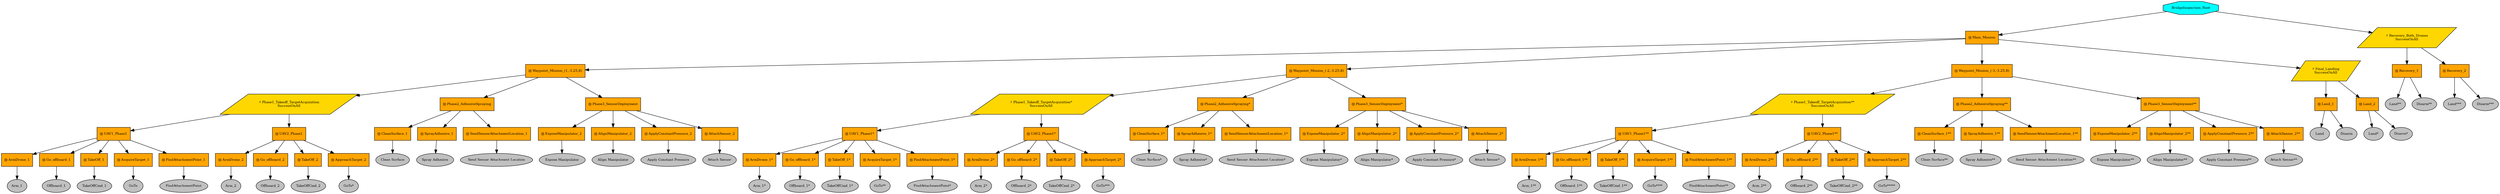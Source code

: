 digraph pastafarianism {
ordering=out;
graph [fontname="times-roman"];
node [fontname="times-roman"];
edge [fontname="times-roman"];
BridgeInspection_Root [fillcolor=cyan, fontcolor=black, fontsize=9, label=BridgeInspection_Root, shape=octagon, style=filled];
Main_Mission [fillcolor=orange, fontcolor=black, fontsize=9, label="Ⓜ Main_Mission", shape=box, style=filled];
BridgeInspection_Root -> Main_Mission;
"Waypoint_Mission_(1,-3.25,8)" [fillcolor=orange, fontcolor=black, fontsize=9, label="Ⓜ Waypoint_Mission_(1,-3.25,8)", shape=box, style=filled];
Main_Mission -> "Waypoint_Mission_(1,-3.25,8)";
Phase1_Takeoff_TargetAcquisition [fillcolor=gold, fontcolor=black, fontsize=9, label="⚡ Phase1_Takeoff_TargetAcquisition\nSuccessOnAll", shape=parallelogram, style=filled];
"Waypoint_Mission_(1,-3.25,8)" -> Phase1_Takeoff_TargetAcquisition;
UAV1_Phase1 [fillcolor=orange, fontcolor=black, fontsize=9, label="Ⓜ UAV1_Phase1", shape=box, style=filled];
Phase1_Takeoff_TargetAcquisition -> UAV1_Phase1;
ArmDrone_1 [fillcolor=orange, fontcolor=black, fontsize=9, label="Ⓜ ArmDrone_1", shape=box, style=filled];
UAV1_Phase1 -> ArmDrone_1;
Arm_1 [fillcolor=gray, fontcolor=black, fontsize=9, label=Arm_1, shape=ellipse, style=filled];
ArmDrone_1 -> Arm_1;
Go_offboard_1 [fillcolor=orange, fontcolor=black, fontsize=9, label="Ⓜ Go_offboard_1", shape=box, style=filled];
UAV1_Phase1 -> Go_offboard_1;
Offboard_1 [fillcolor=gray, fontcolor=black, fontsize=9, label=Offboard_1, shape=ellipse, style=filled];
Go_offboard_1 -> Offboard_1;
TakeOff_1 [fillcolor=orange, fontcolor=black, fontsize=9, label="Ⓜ TakeOff_1", shape=box, style=filled];
UAV1_Phase1 -> TakeOff_1;
TakeOffCmd_1 [fillcolor=gray, fontcolor=black, fontsize=9, label=TakeOffCmd_1, shape=ellipse, style=filled];
TakeOff_1 -> TakeOffCmd_1;
AcquireTarget_1 [fillcolor=orange, fontcolor=black, fontsize=9, label="Ⓜ AcquireTarget_1", shape=box, style=filled];
UAV1_Phase1 -> AcquireTarget_1;
GoTo [fillcolor=gray, fontcolor=black, fontsize=9, label=GoTo, shape=ellipse, style=filled];
AcquireTarget_1 -> GoTo;
FindAttachmentPoint_1 [fillcolor=orange, fontcolor=black, fontsize=9, label="Ⓜ FindAttachmentPoint_1", shape=box, style=filled];
UAV1_Phase1 -> FindAttachmentPoint_1;
FindAttachmentPoint [fillcolor=gray, fontcolor=black, fontsize=9, label=FindAttachmentPoint, shape=ellipse, style=filled];
FindAttachmentPoint_1 -> FindAttachmentPoint;
UAV2_Phase1 [fillcolor=orange, fontcolor=black, fontsize=9, label="Ⓜ UAV2_Phase1", shape=box, style=filled];
Phase1_Takeoff_TargetAcquisition -> UAV2_Phase1;
ArmDrone_2 [fillcolor=orange, fontcolor=black, fontsize=9, label="Ⓜ ArmDrone_2", shape=box, style=filled];
UAV2_Phase1 -> ArmDrone_2;
Arm_2 [fillcolor=gray, fontcolor=black, fontsize=9, label=Arm_2, shape=ellipse, style=filled];
ArmDrone_2 -> Arm_2;
Go_offboard_2 [fillcolor=orange, fontcolor=black, fontsize=9, label="Ⓜ Go_offboard_2", shape=box, style=filled];
UAV2_Phase1 -> Go_offboard_2;
Offboard_2 [fillcolor=gray, fontcolor=black, fontsize=9, label=Offboard_2, shape=ellipse, style=filled];
Go_offboard_2 -> Offboard_2;
TakeOff_2 [fillcolor=orange, fontcolor=black, fontsize=9, label="Ⓜ TakeOff_2", shape=box, style=filled];
UAV2_Phase1 -> TakeOff_2;
TakeOffCmd_2 [fillcolor=gray, fontcolor=black, fontsize=9, label=TakeOffCmd_2, shape=ellipse, style=filled];
TakeOff_2 -> TakeOffCmd_2;
ApproachTarget_2 [fillcolor=orange, fontcolor=black, fontsize=9, label="Ⓜ ApproachTarget_2", shape=box, style=filled];
UAV2_Phase1 -> ApproachTarget_2;
"GoTo*" [fillcolor=gray, fontcolor=black, fontsize=9, label="GoTo*", shape=ellipse, style=filled];
ApproachTarget_2 -> "GoTo*";
Phase2_AdhesiveSpraying [fillcolor=orange, fontcolor=black, fontsize=9, label="Ⓜ Phase2_AdhesiveSpraying", shape=box, style=filled];
"Waypoint_Mission_(1,-3.25,8)" -> Phase2_AdhesiveSpraying;
CleanSurface_1 [fillcolor=orange, fontcolor=black, fontsize=9, label="Ⓜ CleanSurface_1", shape=box, style=filled];
Phase2_AdhesiveSpraying -> CleanSurface_1;
"Clean Surface" [fillcolor=gray, fontcolor=black, fontsize=9, label="Clean Surface", shape=ellipse, style=filled];
CleanSurface_1 -> "Clean Surface";
SprayAdhesive_1 [fillcolor=orange, fontcolor=black, fontsize=9, label="Ⓜ SprayAdhesive_1", shape=box, style=filled];
Phase2_AdhesiveSpraying -> SprayAdhesive_1;
"Spray Adhesive" [fillcolor=gray, fontcolor=black, fontsize=9, label="Spray Adhesive", shape=ellipse, style=filled];
SprayAdhesive_1 -> "Spray Adhesive";
SendSensorAttachmentLocation_1 [fillcolor=orange, fontcolor=black, fontsize=9, label="Ⓜ SendSensorAttachmentLocation_1", shape=box, style=filled];
Phase2_AdhesiveSpraying -> SendSensorAttachmentLocation_1;
"Send Sensor Attachment Location" [fillcolor=gray, fontcolor=black, fontsize=9, label="Send Sensor Attachment Location", shape=ellipse, style=filled];
SendSensorAttachmentLocation_1 -> "Send Sensor Attachment Location";
Phase3_SensorDeployment [fillcolor=orange, fontcolor=black, fontsize=9, label="Ⓜ Phase3_SensorDeployment", shape=box, style=filled];
"Waypoint_Mission_(1,-3.25,8)" -> Phase3_SensorDeployment;
ExposeManipulator_2 [fillcolor=orange, fontcolor=black, fontsize=9, label="Ⓜ ExposeManipulator_2", shape=box, style=filled];
Phase3_SensorDeployment -> ExposeManipulator_2;
"Expose Manipulator" [fillcolor=gray, fontcolor=black, fontsize=9, label="Expose Manipulator", shape=ellipse, style=filled];
ExposeManipulator_2 -> "Expose Manipulator";
AlignManipulator_2 [fillcolor=orange, fontcolor=black, fontsize=9, label="Ⓜ AlignManipulator_2", shape=box, style=filled];
Phase3_SensorDeployment -> AlignManipulator_2;
"Align Manipulator" [fillcolor=gray, fontcolor=black, fontsize=9, label="Align Manipulator", shape=ellipse, style=filled];
AlignManipulator_2 -> "Align Manipulator";
ApplyConstantPressure_2 [fillcolor=orange, fontcolor=black, fontsize=9, label="Ⓜ ApplyConstantPressure_2", shape=box, style=filled];
Phase3_SensorDeployment -> ApplyConstantPressure_2;
"Apply Constant Pressure" [fillcolor=gray, fontcolor=black, fontsize=9, label="Apply Constant Pressure", shape=ellipse, style=filled];
ApplyConstantPressure_2 -> "Apply Constant Pressure";
AttachSensor_2 [fillcolor=orange, fontcolor=black, fontsize=9, label="Ⓜ AttachSensor_2", shape=box, style=filled];
Phase3_SensorDeployment -> AttachSensor_2;
"Attach Sensor" [fillcolor=gray, fontcolor=black, fontsize=9, label="Attach Sensor", shape=ellipse, style=filled];
AttachSensor_2 -> "Attach Sensor";
"Waypoint_Mission_(-2,-3.25,8)" [fillcolor=orange, fontcolor=black, fontsize=9, label="Ⓜ Waypoint_Mission_(-2,-3.25,8)", shape=box, style=filled];
Main_Mission -> "Waypoint_Mission_(-2,-3.25,8)";
"Phase1_Takeoff_TargetAcquisition*" [fillcolor=gold, fontcolor=black, fontsize=9, label="⚡ Phase1_Takeoff_TargetAcquisition*\nSuccessOnAll", shape=parallelogram, style=filled];
"Waypoint_Mission_(-2,-3.25,8)" -> "Phase1_Takeoff_TargetAcquisition*";
"UAV1_Phase1*" [fillcolor=orange, fontcolor=black, fontsize=9, label="Ⓜ UAV1_Phase1*", shape=box, style=filled];
"Phase1_Takeoff_TargetAcquisition*" -> "UAV1_Phase1*";
"ArmDrone_1*" [fillcolor=orange, fontcolor=black, fontsize=9, label="Ⓜ ArmDrone_1*", shape=box, style=filled];
"UAV1_Phase1*" -> "ArmDrone_1*";
"Arm_1*" [fillcolor=gray, fontcolor=black, fontsize=9, label="Arm_1*", shape=ellipse, style=filled];
"ArmDrone_1*" -> "Arm_1*";
"Go_offboard_1*" [fillcolor=orange, fontcolor=black, fontsize=9, label="Ⓜ Go_offboard_1*", shape=box, style=filled];
"UAV1_Phase1*" -> "Go_offboard_1*";
"Offboard_1*" [fillcolor=gray, fontcolor=black, fontsize=9, label="Offboard_1*", shape=ellipse, style=filled];
"Go_offboard_1*" -> "Offboard_1*";
"TakeOff_1*" [fillcolor=orange, fontcolor=black, fontsize=9, label="Ⓜ TakeOff_1*", shape=box, style=filled];
"UAV1_Phase1*" -> "TakeOff_1*";
"TakeOffCmd_1*" [fillcolor=gray, fontcolor=black, fontsize=9, label="TakeOffCmd_1*", shape=ellipse, style=filled];
"TakeOff_1*" -> "TakeOffCmd_1*";
"AcquireTarget_1*" [fillcolor=orange, fontcolor=black, fontsize=9, label="Ⓜ AcquireTarget_1*", shape=box, style=filled];
"UAV1_Phase1*" -> "AcquireTarget_1*";
"GoTo**" [fillcolor=gray, fontcolor=black, fontsize=9, label="GoTo**", shape=ellipse, style=filled];
"AcquireTarget_1*" -> "GoTo**";
"FindAttachmentPoint_1*" [fillcolor=orange, fontcolor=black, fontsize=9, label="Ⓜ FindAttachmentPoint_1*", shape=box, style=filled];
"UAV1_Phase1*" -> "FindAttachmentPoint_1*";
"FindAttachmentPoint*" [fillcolor=gray, fontcolor=black, fontsize=9, label="FindAttachmentPoint*", shape=ellipse, style=filled];
"FindAttachmentPoint_1*" -> "FindAttachmentPoint*";
"UAV2_Phase1*" [fillcolor=orange, fontcolor=black, fontsize=9, label="Ⓜ UAV2_Phase1*", shape=box, style=filled];
"Phase1_Takeoff_TargetAcquisition*" -> "UAV2_Phase1*";
"ArmDrone_2*" [fillcolor=orange, fontcolor=black, fontsize=9, label="Ⓜ ArmDrone_2*", shape=box, style=filled];
"UAV2_Phase1*" -> "ArmDrone_2*";
"Arm_2*" [fillcolor=gray, fontcolor=black, fontsize=9, label="Arm_2*", shape=ellipse, style=filled];
"ArmDrone_2*" -> "Arm_2*";
"Go_offboard_2*" [fillcolor=orange, fontcolor=black, fontsize=9, label="Ⓜ Go_offboard_2*", shape=box, style=filled];
"UAV2_Phase1*" -> "Go_offboard_2*";
"Offboard_2*" [fillcolor=gray, fontcolor=black, fontsize=9, label="Offboard_2*", shape=ellipse, style=filled];
"Go_offboard_2*" -> "Offboard_2*";
"TakeOff_2*" [fillcolor=orange, fontcolor=black, fontsize=9, label="Ⓜ TakeOff_2*", shape=box, style=filled];
"UAV2_Phase1*" -> "TakeOff_2*";
"TakeOffCmd_2*" [fillcolor=gray, fontcolor=black, fontsize=9, label="TakeOffCmd_2*", shape=ellipse, style=filled];
"TakeOff_2*" -> "TakeOffCmd_2*";
"ApproachTarget_2*" [fillcolor=orange, fontcolor=black, fontsize=9, label="Ⓜ ApproachTarget_2*", shape=box, style=filled];
"UAV2_Phase1*" -> "ApproachTarget_2*";
"GoTo***" [fillcolor=gray, fontcolor=black, fontsize=9, label="GoTo***", shape=ellipse, style=filled];
"ApproachTarget_2*" -> "GoTo***";
"Phase2_AdhesiveSpraying*" [fillcolor=orange, fontcolor=black, fontsize=9, label="Ⓜ Phase2_AdhesiveSpraying*", shape=box, style=filled];
"Waypoint_Mission_(-2,-3.25,8)" -> "Phase2_AdhesiveSpraying*";
"CleanSurface_1*" [fillcolor=orange, fontcolor=black, fontsize=9, label="Ⓜ CleanSurface_1*", shape=box, style=filled];
"Phase2_AdhesiveSpraying*" -> "CleanSurface_1*";
"Clean Surface*" [fillcolor=gray, fontcolor=black, fontsize=9, label="Clean Surface*", shape=ellipse, style=filled];
"CleanSurface_1*" -> "Clean Surface*";
"SprayAdhesive_1*" [fillcolor=orange, fontcolor=black, fontsize=9, label="Ⓜ SprayAdhesive_1*", shape=box, style=filled];
"Phase2_AdhesiveSpraying*" -> "SprayAdhesive_1*";
"Spray Adhesive*" [fillcolor=gray, fontcolor=black, fontsize=9, label="Spray Adhesive*", shape=ellipse, style=filled];
"SprayAdhesive_1*" -> "Spray Adhesive*";
"SendSensorAttachmentLocation_1*" [fillcolor=orange, fontcolor=black, fontsize=9, label="Ⓜ SendSensorAttachmentLocation_1*", shape=box, style=filled];
"Phase2_AdhesiveSpraying*" -> "SendSensorAttachmentLocation_1*";
"Send Sensor Attachment Location*" [fillcolor=gray, fontcolor=black, fontsize=9, label="Send Sensor Attachment Location*", shape=ellipse, style=filled];
"SendSensorAttachmentLocation_1*" -> "Send Sensor Attachment Location*";
"Phase3_SensorDeployment*" [fillcolor=orange, fontcolor=black, fontsize=9, label="Ⓜ Phase3_SensorDeployment*", shape=box, style=filled];
"Waypoint_Mission_(-2,-3.25,8)" -> "Phase3_SensorDeployment*";
"ExposeManipulator_2*" [fillcolor=orange, fontcolor=black, fontsize=9, label="Ⓜ ExposeManipulator_2*", shape=box, style=filled];
"Phase3_SensorDeployment*" -> "ExposeManipulator_2*";
"Expose Manipulator*" [fillcolor=gray, fontcolor=black, fontsize=9, label="Expose Manipulator*", shape=ellipse, style=filled];
"ExposeManipulator_2*" -> "Expose Manipulator*";
"AlignManipulator_2*" [fillcolor=orange, fontcolor=black, fontsize=9, label="Ⓜ AlignManipulator_2*", shape=box, style=filled];
"Phase3_SensorDeployment*" -> "AlignManipulator_2*";
"Align Manipulator*" [fillcolor=gray, fontcolor=black, fontsize=9, label="Align Manipulator*", shape=ellipse, style=filled];
"AlignManipulator_2*" -> "Align Manipulator*";
"ApplyConstantPressure_2*" [fillcolor=orange, fontcolor=black, fontsize=9, label="Ⓜ ApplyConstantPressure_2*", shape=box, style=filled];
"Phase3_SensorDeployment*" -> "ApplyConstantPressure_2*";
"Apply Constant Pressure*" [fillcolor=gray, fontcolor=black, fontsize=9, label="Apply Constant Pressure*", shape=ellipse, style=filled];
"ApplyConstantPressure_2*" -> "Apply Constant Pressure*";
"AttachSensor_2*" [fillcolor=orange, fontcolor=black, fontsize=9, label="Ⓜ AttachSensor_2*", shape=box, style=filled];
"Phase3_SensorDeployment*" -> "AttachSensor_2*";
"Attach Sensor*" [fillcolor=gray, fontcolor=black, fontsize=9, label="Attach Sensor*", shape=ellipse, style=filled];
"AttachSensor_2*" -> "Attach Sensor*";
"Waypoint_Mission_(-3,-3.25,8)" [fillcolor=orange, fontcolor=black, fontsize=9, label="Ⓜ Waypoint_Mission_(-3,-3.25,8)", shape=box, style=filled];
Main_Mission -> "Waypoint_Mission_(-3,-3.25,8)";
"Phase1_Takeoff_TargetAcquisition**" [fillcolor=gold, fontcolor=black, fontsize=9, label="⚡ Phase1_Takeoff_TargetAcquisition**\nSuccessOnAll", shape=parallelogram, style=filled];
"Waypoint_Mission_(-3,-3.25,8)" -> "Phase1_Takeoff_TargetAcquisition**";
"UAV1_Phase1**" [fillcolor=orange, fontcolor=black, fontsize=9, label="Ⓜ UAV1_Phase1**", shape=box, style=filled];
"Phase1_Takeoff_TargetAcquisition**" -> "UAV1_Phase1**";
"ArmDrone_1**" [fillcolor=orange, fontcolor=black, fontsize=9, label="Ⓜ ArmDrone_1**", shape=box, style=filled];
"UAV1_Phase1**" -> "ArmDrone_1**";
"Arm_1**" [fillcolor=gray, fontcolor=black, fontsize=9, label="Arm_1**", shape=ellipse, style=filled];
"ArmDrone_1**" -> "Arm_1**";
"Go_offboard_1**" [fillcolor=orange, fontcolor=black, fontsize=9, label="Ⓜ Go_offboard_1**", shape=box, style=filled];
"UAV1_Phase1**" -> "Go_offboard_1**";
"Offboard_1**" [fillcolor=gray, fontcolor=black, fontsize=9, label="Offboard_1**", shape=ellipse, style=filled];
"Go_offboard_1**" -> "Offboard_1**";
"TakeOff_1**" [fillcolor=orange, fontcolor=black, fontsize=9, label="Ⓜ TakeOff_1**", shape=box, style=filled];
"UAV1_Phase1**" -> "TakeOff_1**";
"TakeOffCmd_1**" [fillcolor=gray, fontcolor=black, fontsize=9, label="TakeOffCmd_1**", shape=ellipse, style=filled];
"TakeOff_1**" -> "TakeOffCmd_1**";
"AcquireTarget_1**" [fillcolor=orange, fontcolor=black, fontsize=9, label="Ⓜ AcquireTarget_1**", shape=box, style=filled];
"UAV1_Phase1**" -> "AcquireTarget_1**";
"GoTo****" [fillcolor=gray, fontcolor=black, fontsize=9, label="GoTo****", shape=ellipse, style=filled];
"AcquireTarget_1**" -> "GoTo****";
"FindAttachmentPoint_1**" [fillcolor=orange, fontcolor=black, fontsize=9, label="Ⓜ FindAttachmentPoint_1**", shape=box, style=filled];
"UAV1_Phase1**" -> "FindAttachmentPoint_1**";
"FindAttachmentPoint**" [fillcolor=gray, fontcolor=black, fontsize=9, label="FindAttachmentPoint**", shape=ellipse, style=filled];
"FindAttachmentPoint_1**" -> "FindAttachmentPoint**";
"UAV2_Phase1**" [fillcolor=orange, fontcolor=black, fontsize=9, label="Ⓜ UAV2_Phase1**", shape=box, style=filled];
"Phase1_Takeoff_TargetAcquisition**" -> "UAV2_Phase1**";
"ArmDrone_2**" [fillcolor=orange, fontcolor=black, fontsize=9, label="Ⓜ ArmDrone_2**", shape=box, style=filled];
"UAV2_Phase1**" -> "ArmDrone_2**";
"Arm_2**" [fillcolor=gray, fontcolor=black, fontsize=9, label="Arm_2**", shape=ellipse, style=filled];
"ArmDrone_2**" -> "Arm_2**";
"Go_offboard_2**" [fillcolor=orange, fontcolor=black, fontsize=9, label="Ⓜ Go_offboard_2**", shape=box, style=filled];
"UAV2_Phase1**" -> "Go_offboard_2**";
"Offboard_2**" [fillcolor=gray, fontcolor=black, fontsize=9, label="Offboard_2**", shape=ellipse, style=filled];
"Go_offboard_2**" -> "Offboard_2**";
"TakeOff_2**" [fillcolor=orange, fontcolor=black, fontsize=9, label="Ⓜ TakeOff_2**", shape=box, style=filled];
"UAV2_Phase1**" -> "TakeOff_2**";
"TakeOffCmd_2**" [fillcolor=gray, fontcolor=black, fontsize=9, label="TakeOffCmd_2**", shape=ellipse, style=filled];
"TakeOff_2**" -> "TakeOffCmd_2**";
"ApproachTarget_2**" [fillcolor=orange, fontcolor=black, fontsize=9, label="Ⓜ ApproachTarget_2**", shape=box, style=filled];
"UAV2_Phase1**" -> "ApproachTarget_2**";
"GoTo*****" [fillcolor=gray, fontcolor=black, fontsize=9, label="GoTo*****", shape=ellipse, style=filled];
"ApproachTarget_2**" -> "GoTo*****";
"Phase2_AdhesiveSpraying**" [fillcolor=orange, fontcolor=black, fontsize=9, label="Ⓜ Phase2_AdhesiveSpraying**", shape=box, style=filled];
"Waypoint_Mission_(-3,-3.25,8)" -> "Phase2_AdhesiveSpraying**";
"CleanSurface_1**" [fillcolor=orange, fontcolor=black, fontsize=9, label="Ⓜ CleanSurface_1**", shape=box, style=filled];
"Phase2_AdhesiveSpraying**" -> "CleanSurface_1**";
"Clean Surface**" [fillcolor=gray, fontcolor=black, fontsize=9, label="Clean Surface**", shape=ellipse, style=filled];
"CleanSurface_1**" -> "Clean Surface**";
"SprayAdhesive_1**" [fillcolor=orange, fontcolor=black, fontsize=9, label="Ⓜ SprayAdhesive_1**", shape=box, style=filled];
"Phase2_AdhesiveSpraying**" -> "SprayAdhesive_1**";
"Spray Adhesive**" [fillcolor=gray, fontcolor=black, fontsize=9, label="Spray Adhesive**", shape=ellipse, style=filled];
"SprayAdhesive_1**" -> "Spray Adhesive**";
"SendSensorAttachmentLocation_1**" [fillcolor=orange, fontcolor=black, fontsize=9, label="Ⓜ SendSensorAttachmentLocation_1**", shape=box, style=filled];
"Phase2_AdhesiveSpraying**" -> "SendSensorAttachmentLocation_1**";
"Send Sensor Attachment Location**" [fillcolor=gray, fontcolor=black, fontsize=9, label="Send Sensor Attachment Location**", shape=ellipse, style=filled];
"SendSensorAttachmentLocation_1**" -> "Send Sensor Attachment Location**";
"Phase3_SensorDeployment**" [fillcolor=orange, fontcolor=black, fontsize=9, label="Ⓜ Phase3_SensorDeployment**", shape=box, style=filled];
"Waypoint_Mission_(-3,-3.25,8)" -> "Phase3_SensorDeployment**";
"ExposeManipulator_2**" [fillcolor=orange, fontcolor=black, fontsize=9, label="Ⓜ ExposeManipulator_2**", shape=box, style=filled];
"Phase3_SensorDeployment**" -> "ExposeManipulator_2**";
"Expose Manipulator**" [fillcolor=gray, fontcolor=black, fontsize=9, label="Expose Manipulator**", shape=ellipse, style=filled];
"ExposeManipulator_2**" -> "Expose Manipulator**";
"AlignManipulator_2**" [fillcolor=orange, fontcolor=black, fontsize=9, label="Ⓜ AlignManipulator_2**", shape=box, style=filled];
"Phase3_SensorDeployment**" -> "AlignManipulator_2**";
"Align Manipulator**" [fillcolor=gray, fontcolor=black, fontsize=9, label="Align Manipulator**", shape=ellipse, style=filled];
"AlignManipulator_2**" -> "Align Manipulator**";
"ApplyConstantPressure_2**" [fillcolor=orange, fontcolor=black, fontsize=9, label="Ⓜ ApplyConstantPressure_2**", shape=box, style=filled];
"Phase3_SensorDeployment**" -> "ApplyConstantPressure_2**";
"Apply Constant Pressure**" [fillcolor=gray, fontcolor=black, fontsize=9, label="Apply Constant Pressure**", shape=ellipse, style=filled];
"ApplyConstantPressure_2**" -> "Apply Constant Pressure**";
"AttachSensor_2**" [fillcolor=orange, fontcolor=black, fontsize=9, label="Ⓜ AttachSensor_2**", shape=box, style=filled];
"Phase3_SensorDeployment**" -> "AttachSensor_2**";
"Attach Sensor**" [fillcolor=gray, fontcolor=black, fontsize=9, label="Attach Sensor**", shape=ellipse, style=filled];
"AttachSensor_2**" -> "Attach Sensor**";
Final_Landing [fillcolor=gold, fontcolor=black, fontsize=9, label="⚡ Final_Landing\nSuccessOnAll", shape=parallelogram, style=filled];
Main_Mission -> Final_Landing;
Land_1 [fillcolor=orange, fontcolor=black, fontsize=9, label="Ⓜ Land_1", shape=box, style=filled];
Final_Landing -> Land_1;
Land [fillcolor=gray, fontcolor=black, fontsize=9, label=Land, shape=ellipse, style=filled];
Land_1 -> Land;
Disarm [fillcolor=gray, fontcolor=black, fontsize=9, label=Disarm, shape=ellipse, style=filled];
Land_1 -> Disarm;
Land_2 [fillcolor=orange, fontcolor=black, fontsize=9, label="Ⓜ Land_2", shape=box, style=filled];
Final_Landing -> Land_2;
"Land*" [fillcolor=gray, fontcolor=black, fontsize=9, label="Land*", shape=ellipse, style=filled];
Land_2 -> "Land*";
"Disarm*" [fillcolor=gray, fontcolor=black, fontsize=9, label="Disarm*", shape=ellipse, style=filled];
Land_2 -> "Disarm*";
Recovery_Both_Drones [fillcolor=gold, fontcolor=black, fontsize=9, label="⚡ Recovery_Both_Drones\nSuccessOnAll", shape=parallelogram, style=filled];
BridgeInspection_Root -> Recovery_Both_Drones;
Recovery_1 [fillcolor=orange, fontcolor=black, fontsize=9, label="Ⓜ Recovery_1", shape=box, style=filled];
Recovery_Both_Drones -> Recovery_1;
"Land**" [fillcolor=gray, fontcolor=black, fontsize=9, label="Land**", shape=ellipse, style=filled];
Recovery_1 -> "Land**";
"Disarm**" [fillcolor=gray, fontcolor=black, fontsize=9, label="Disarm**", shape=ellipse, style=filled];
Recovery_1 -> "Disarm**";
Recovery_2 [fillcolor=orange, fontcolor=black, fontsize=9, label="Ⓜ Recovery_2", shape=box, style=filled];
Recovery_Both_Drones -> Recovery_2;
"Land***" [fillcolor=gray, fontcolor=black, fontsize=9, label="Land***", shape=ellipse, style=filled];
Recovery_2 -> "Land***";
"Disarm***" [fillcolor=gray, fontcolor=black, fontsize=9, label="Disarm***", shape=ellipse, style=filled];
Recovery_2 -> "Disarm***";
}
